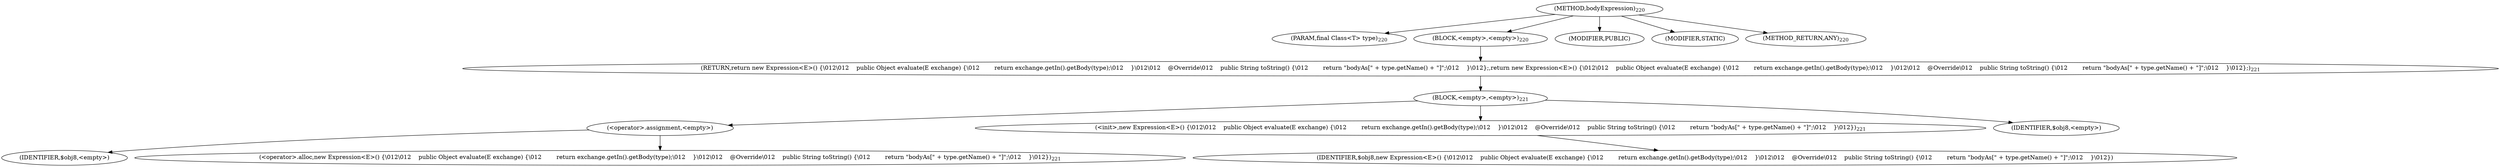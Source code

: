 digraph "bodyExpression" {  
"142" [label = <(METHOD,bodyExpression)<SUB>220</SUB>> ]
"143" [label = <(PARAM,final Class&lt;T&gt; type)<SUB>220</SUB>> ]
"144" [label = <(BLOCK,&lt;empty&gt;,&lt;empty&gt;)<SUB>220</SUB>> ]
"145" [label = <(RETURN,return new Expression&lt;E&gt;() {\012\012    public Object evaluate(E exchange) {\012        return exchange.getIn().getBody(type);\012    }\012\012    @Override\012    public String toString() {\012        return &quot;bodyAs[&quot; + type.getName() + &quot;]&quot;;\012    }\012};,return new Expression&lt;E&gt;() {\012\012    public Object evaluate(E exchange) {\012        return exchange.getIn().getBody(type);\012    }\012\012    @Override\012    public String toString() {\012        return &quot;bodyAs[&quot; + type.getName() + &quot;]&quot;;\012    }\012};)<SUB>221</SUB>> ]
"146" [label = <(BLOCK,&lt;empty&gt;,&lt;empty&gt;)<SUB>221</SUB>> ]
"147" [label = <(&lt;operator&gt;.assignment,&lt;empty&gt;)> ]
"148" [label = <(IDENTIFIER,$obj8,&lt;empty&gt;)> ]
"149" [label = <(&lt;operator&gt;.alloc,new Expression&lt;E&gt;() {\012\012    public Object evaluate(E exchange) {\012        return exchange.getIn().getBody(type);\012    }\012\012    @Override\012    public String toString() {\012        return &quot;bodyAs[&quot; + type.getName() + &quot;]&quot;;\012    }\012})<SUB>221</SUB>> ]
"150" [label = <(&lt;init&gt;,new Expression&lt;E&gt;() {\012\012    public Object evaluate(E exchange) {\012        return exchange.getIn().getBody(type);\012    }\012\012    @Override\012    public String toString() {\012        return &quot;bodyAs[&quot; + type.getName() + &quot;]&quot;;\012    }\012})<SUB>221</SUB>> ]
"151" [label = <(IDENTIFIER,$obj8,new Expression&lt;E&gt;() {\012\012    public Object evaluate(E exchange) {\012        return exchange.getIn().getBody(type);\012    }\012\012    @Override\012    public String toString() {\012        return &quot;bodyAs[&quot; + type.getName() + &quot;]&quot;;\012    }\012})> ]
"152" [label = <(IDENTIFIER,$obj8,&lt;empty&gt;)> ]
"153" [label = <(MODIFIER,PUBLIC)> ]
"154" [label = <(MODIFIER,STATIC)> ]
"155" [label = <(METHOD_RETURN,ANY)<SUB>220</SUB>> ]
  "142" -> "143" 
  "142" -> "144" 
  "142" -> "153" 
  "142" -> "154" 
  "142" -> "155" 
  "144" -> "145" 
  "145" -> "146" 
  "146" -> "147" 
  "146" -> "150" 
  "146" -> "152" 
  "147" -> "148" 
  "147" -> "149" 
  "150" -> "151" 
}

